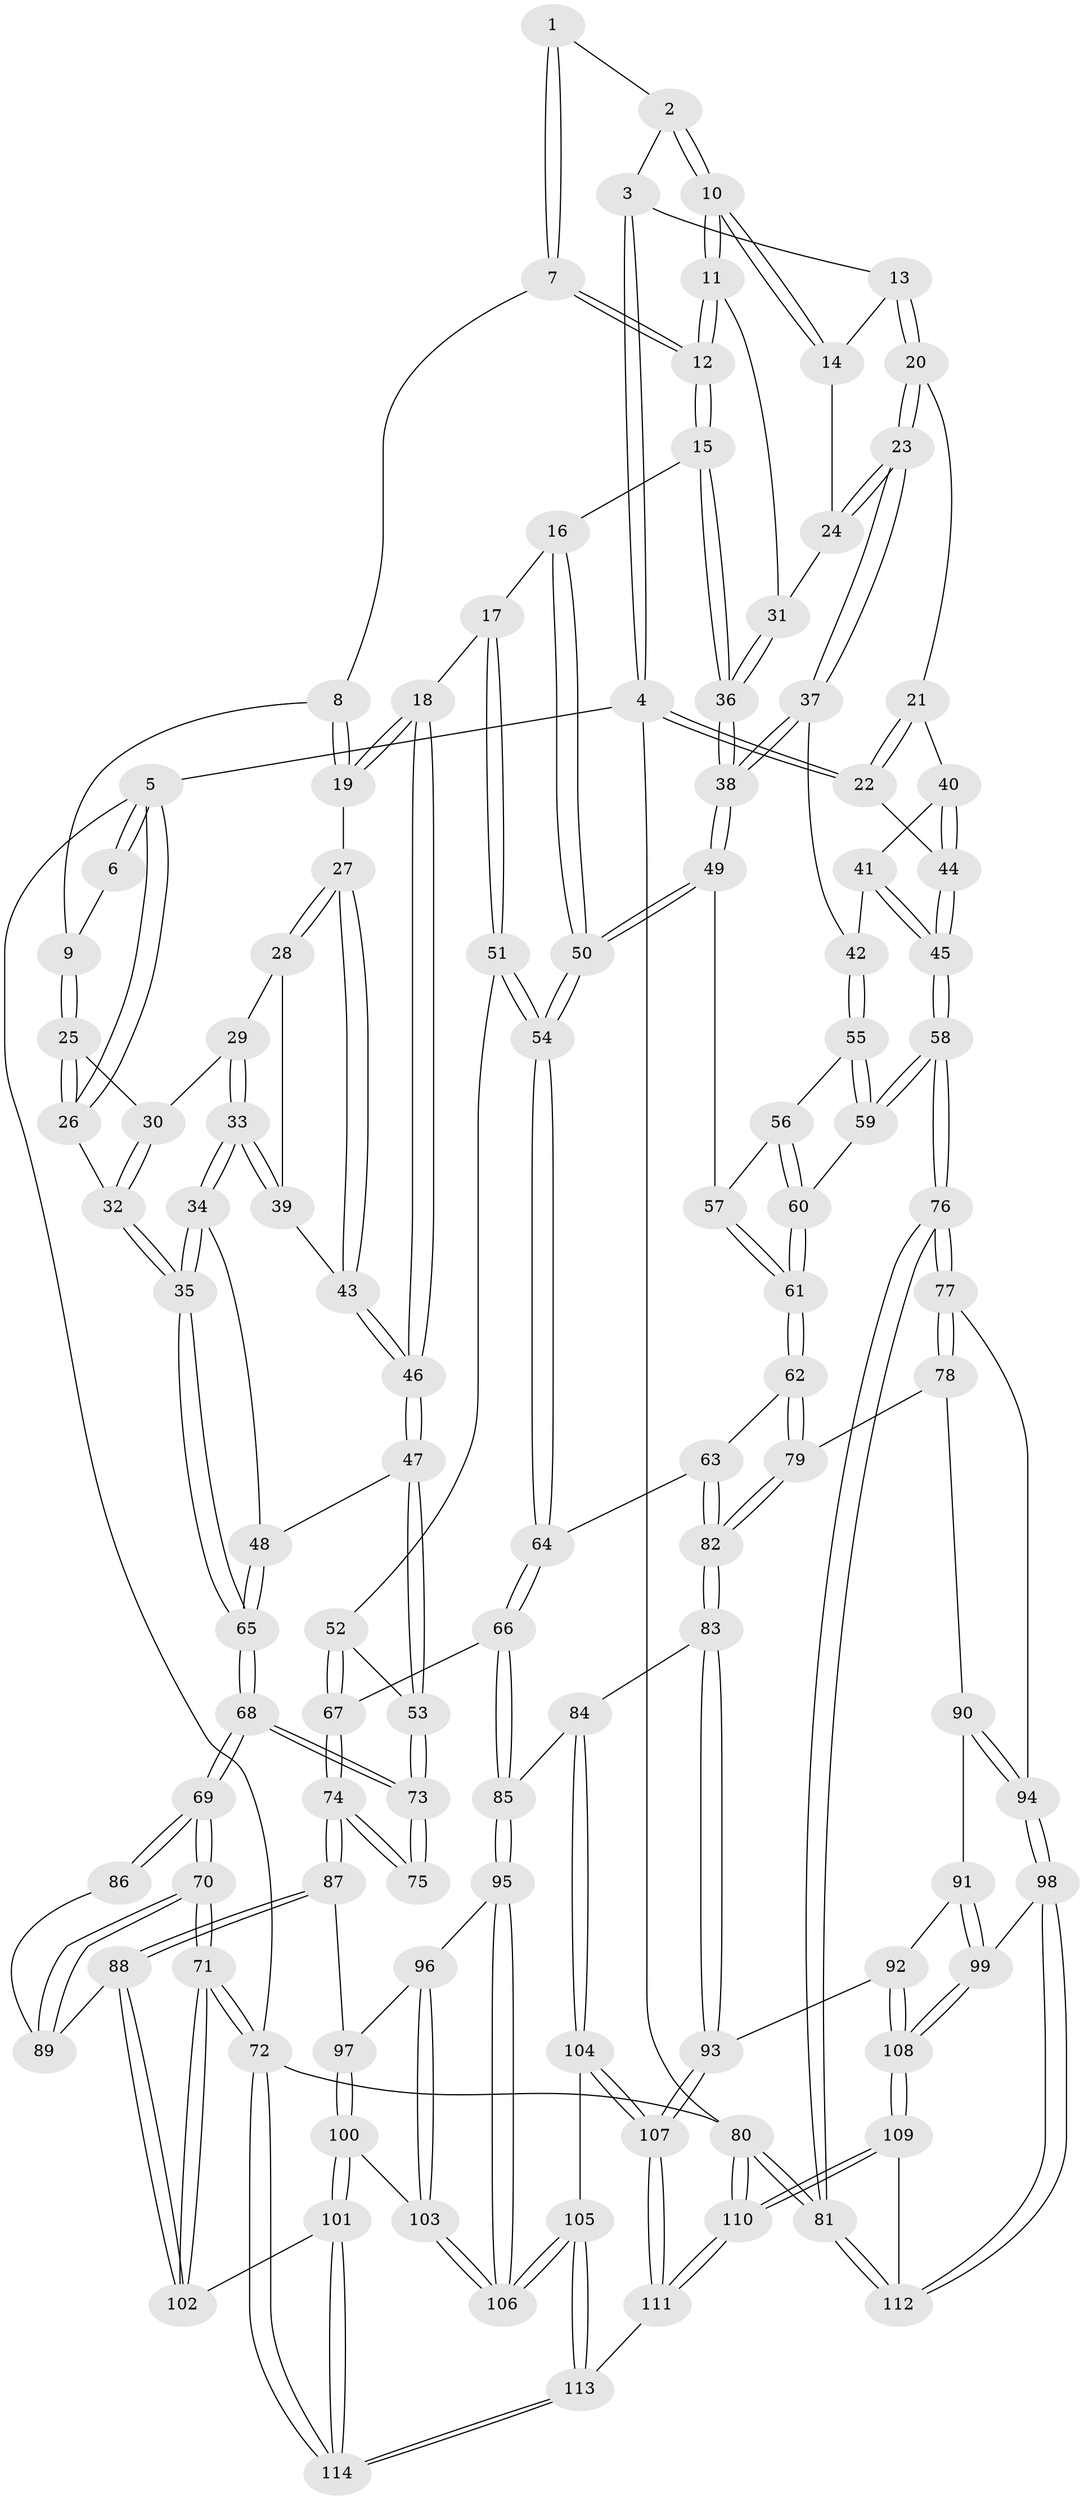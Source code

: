 // coarse degree distribution, {3: 0.11764705882352941, 4: 0.4264705882352941, 6: 0.08823529411764706, 8: 0.014705882352941176, 5: 0.35294117647058826}
// Generated by graph-tools (version 1.1) at 2025/52/02/27/25 19:52:39]
// undirected, 114 vertices, 282 edges
graph export_dot {
graph [start="1"]
  node [color=gray90,style=filled];
  1 [pos="+0.4539826397744985+0"];
  2 [pos="+0.47238337155403476+0"];
  3 [pos="+0.6317704335981811+0"];
  4 [pos="+1+0"];
  5 [pos="+0+0"];
  6 [pos="+0.08679503018635164+0"];
  7 [pos="+0.36573633307221937+0"];
  8 [pos="+0.2980886933915151+0.06354923811304755"];
  9 [pos="+0.15972069754129525+0.09104543212735383"];
  10 [pos="+0.4659399507806585+0.1815605156995234"];
  11 [pos="+0.46524297044133517+0.18586337205470543"];
  12 [pos="+0.4116712827706392+0.22799683549087107"];
  13 [pos="+0.6612810666025142+0"];
  14 [pos="+0.6323586496200476+0.03379889931578275"];
  15 [pos="+0.3868320902125392+0.25746555477763444"];
  16 [pos="+0.3828522314431306+0.2601108679915719"];
  17 [pos="+0.3642044865619395+0.26921088885323136"];
  18 [pos="+0.35893352837829395+0.2670795081958943"];
  19 [pos="+0.3291866983498881+0.25032399137839434"];
  20 [pos="+0.818332452914133+0.10775337297876866"];
  21 [pos="+0.9570703509418416+0.13942748891127174"];
  22 [pos="+1+0.07257232564661736"];
  23 [pos="+0.7423067629459466+0.2476049638901163"];
  24 [pos="+0.618871876052577+0.12863015064608457"];
  25 [pos="+0.14896914858792307+0.10791940917297288"];
  26 [pos="+0+0"];
  27 [pos="+0.281134940916518+0.24838738882032518"];
  28 [pos="+0.21660127765533346+0.21243979633880783"];
  29 [pos="+0.15067751815842528+0.14108456193229857"];
  30 [pos="+0.14896079611175198+0.11010299049457675"];
  31 [pos="+0.5758975743998569+0.19957647295999045"];
  32 [pos="+0+0.26358168523461434"];
  33 [pos="+0.028152468886225124+0.27447171343686283"];
  34 [pos="+0+0.28874094192226857"];
  35 [pos="+0+0.2743059688787255"];
  36 [pos="+0.6173929755764488+0.31480656092610676"];
  37 [pos="+0.7383256243970386+0.27133533258560216"];
  38 [pos="+0.6260665790695739+0.3255123808171513"];
  39 [pos="+0.12514236698839584+0.2883181504313774"];
  40 [pos="+0.8860201363047147+0.28049952960224767"];
  41 [pos="+0.8681174493745153+0.2984063890058868"];
  42 [pos="+0.815669171884128+0.32869158656663805"];
  43 [pos="+0.18771761415314195+0.33282594555620615"];
  44 [pos="+1+0.4207939896534722"];
  45 [pos="+1+0.5002824432528057"];
  46 [pos="+0.178268750157148+0.43413969021910076"];
  47 [pos="+0.17150166816266618+0.4586980686182095"];
  48 [pos="+0.12463888533898905+0.4293750800926443"];
  49 [pos="+0.6144839778341564+0.3742885447918133"];
  50 [pos="+0.5776149382262609+0.4017745062491018"];
  51 [pos="+0.37747717039635337+0.3948597459561063"];
  52 [pos="+0.30209855169441846+0.47402149938278937"];
  53 [pos="+0.1802988233262389+0.4785972557575167"];
  54 [pos="+0.5137911891920309+0.4689640853713343"];
  55 [pos="+0.8165265067666398+0.3337698396587022"];
  56 [pos="+0.7784264237009241+0.3864721788708376"];
  57 [pos="+0.6609481375835529+0.4174384605611882"];
  58 [pos="+1+0.5539526906016298"];
  59 [pos="+0.920777453025285+0.4906517107185903"];
  60 [pos="+0.7471705043036405+0.5202634455429525"];
  61 [pos="+0.7377955804725044+0.5245022411377365"];
  62 [pos="+0.7118083545640578+0.5762885462456875"];
  63 [pos="+0.6470363844432695+0.5858976138596359"];
  64 [pos="+0.5182708093524209+0.5767620727123232"];
  65 [pos="+0+0.5137168535773089"];
  66 [pos="+0.44347564605404355+0.6725528874057447"];
  67 [pos="+0.4100486601810227+0.6722904452254328"];
  68 [pos="+0+0.6328899817728696"];
  69 [pos="+0+0.7080238506154928"];
  70 [pos="+0+0.8337955914022992"];
  71 [pos="+0+1"];
  72 [pos="+0+1"];
  73 [pos="+0.15653934423154156+0.533303698779258"];
  74 [pos="+0.3018688449059047+0.7223800455776458"];
  75 [pos="+0.19848981937634716+0.6415569064732118"];
  76 [pos="+1+0.6787616410627124"];
  77 [pos="+1+0.6886683968258337"];
  78 [pos="+0.8045672159913129+0.7012931383637755"];
  79 [pos="+0.7321756197961844+0.6170886180224091"];
  80 [pos="+1+1"];
  81 [pos="+1+1"];
  82 [pos="+0.6278914864776636+0.7560771637895777"];
  83 [pos="+0.6090094633123923+0.8006628794316208"];
  84 [pos="+0.531991879096009+0.7868585260523877"];
  85 [pos="+0.5293016878151309+0.7855727784918304"];
  86 [pos="+0.1286965926455211+0.6836341914388546"];
  87 [pos="+0.28370125336267565+0.7638620634870829"];
  88 [pos="+0.21681450923571177+0.8109983897634254"];
  89 [pos="+0.1242978754709643+0.7836680823242689"];
  90 [pos="+0.7635970841189164+0.7589511932425412"];
  91 [pos="+0.6933408972733804+0.7952576421087374"];
  92 [pos="+0.6364081676151102+0.8130983385769203"];
  93 [pos="+0.6249514723537515+0.8096875745189862"];
  94 [pos="+0.8279718176085425+0.8738445080206702"];
  95 [pos="+0.44620168596943566+0.8836310914689562"];
  96 [pos="+0.32980149415901466+0.8343152030845978"];
  97 [pos="+0.30229161775958885+0.8035074181699738"];
  98 [pos="+0.8225702982632546+0.8904446144745637"];
  99 [pos="+0.8023051754906652+0.9018202951705833"];
  100 [pos="+0.2970423824999657+0.9389387354538297"];
  101 [pos="+0.23908366449128146+1"];
  102 [pos="+0.19323016041648147+0.8717784211012491"];
  103 [pos="+0.3688670180489626+0.9239079436924483"];
  104 [pos="+0.5349175195766702+0.9302654987188066"];
  105 [pos="+0.42407639994368007+0.9666727520839596"];
  106 [pos="+0.42036055572643377+0.9503198958775051"];
  107 [pos="+0.5811180233803108+1"];
  108 [pos="+0.7261872162923381+0.971769194873563"];
  109 [pos="+0.7085632038489293+1"];
  110 [pos="+0.6732793960119763+1"];
  111 [pos="+0.6246530798606303+1"];
  112 [pos="+0.8824650875757871+0.9405947001706441"];
  113 [pos="+0.4278738960319667+1"];
  114 [pos="+0.21094913057705308+1"];
  1 -- 2;
  1 -- 7;
  1 -- 7;
  2 -- 3;
  2 -- 10;
  2 -- 10;
  3 -- 4;
  3 -- 4;
  3 -- 13;
  4 -- 5;
  4 -- 22;
  4 -- 22;
  4 -- 80;
  5 -- 6;
  5 -- 6;
  5 -- 26;
  5 -- 26;
  5 -- 72;
  6 -- 9;
  7 -- 8;
  7 -- 12;
  7 -- 12;
  8 -- 9;
  8 -- 19;
  8 -- 19;
  9 -- 25;
  9 -- 25;
  10 -- 11;
  10 -- 11;
  10 -- 14;
  10 -- 14;
  11 -- 12;
  11 -- 12;
  11 -- 31;
  12 -- 15;
  12 -- 15;
  13 -- 14;
  13 -- 20;
  13 -- 20;
  14 -- 24;
  15 -- 16;
  15 -- 36;
  15 -- 36;
  16 -- 17;
  16 -- 50;
  16 -- 50;
  17 -- 18;
  17 -- 51;
  17 -- 51;
  18 -- 19;
  18 -- 19;
  18 -- 46;
  18 -- 46;
  19 -- 27;
  20 -- 21;
  20 -- 23;
  20 -- 23;
  21 -- 22;
  21 -- 22;
  21 -- 40;
  22 -- 44;
  23 -- 24;
  23 -- 24;
  23 -- 37;
  23 -- 37;
  24 -- 31;
  25 -- 26;
  25 -- 26;
  25 -- 30;
  26 -- 32;
  27 -- 28;
  27 -- 28;
  27 -- 43;
  27 -- 43;
  28 -- 29;
  28 -- 39;
  29 -- 30;
  29 -- 33;
  29 -- 33;
  30 -- 32;
  30 -- 32;
  31 -- 36;
  31 -- 36;
  32 -- 35;
  32 -- 35;
  33 -- 34;
  33 -- 34;
  33 -- 39;
  33 -- 39;
  34 -- 35;
  34 -- 35;
  34 -- 48;
  35 -- 65;
  35 -- 65;
  36 -- 38;
  36 -- 38;
  37 -- 38;
  37 -- 38;
  37 -- 42;
  38 -- 49;
  38 -- 49;
  39 -- 43;
  40 -- 41;
  40 -- 44;
  40 -- 44;
  41 -- 42;
  41 -- 45;
  41 -- 45;
  42 -- 55;
  42 -- 55;
  43 -- 46;
  43 -- 46;
  44 -- 45;
  44 -- 45;
  45 -- 58;
  45 -- 58;
  46 -- 47;
  46 -- 47;
  47 -- 48;
  47 -- 53;
  47 -- 53;
  48 -- 65;
  48 -- 65;
  49 -- 50;
  49 -- 50;
  49 -- 57;
  50 -- 54;
  50 -- 54;
  51 -- 52;
  51 -- 54;
  51 -- 54;
  52 -- 53;
  52 -- 67;
  52 -- 67;
  53 -- 73;
  53 -- 73;
  54 -- 64;
  54 -- 64;
  55 -- 56;
  55 -- 59;
  55 -- 59;
  56 -- 57;
  56 -- 60;
  56 -- 60;
  57 -- 61;
  57 -- 61;
  58 -- 59;
  58 -- 59;
  58 -- 76;
  58 -- 76;
  59 -- 60;
  60 -- 61;
  60 -- 61;
  61 -- 62;
  61 -- 62;
  62 -- 63;
  62 -- 79;
  62 -- 79;
  63 -- 64;
  63 -- 82;
  63 -- 82;
  64 -- 66;
  64 -- 66;
  65 -- 68;
  65 -- 68;
  66 -- 67;
  66 -- 85;
  66 -- 85;
  67 -- 74;
  67 -- 74;
  68 -- 69;
  68 -- 69;
  68 -- 73;
  68 -- 73;
  69 -- 70;
  69 -- 70;
  69 -- 86;
  69 -- 86;
  70 -- 71;
  70 -- 71;
  70 -- 89;
  70 -- 89;
  71 -- 72;
  71 -- 72;
  71 -- 102;
  71 -- 102;
  72 -- 114;
  72 -- 114;
  72 -- 80;
  73 -- 75;
  73 -- 75;
  74 -- 75;
  74 -- 75;
  74 -- 87;
  74 -- 87;
  76 -- 77;
  76 -- 77;
  76 -- 81;
  76 -- 81;
  77 -- 78;
  77 -- 78;
  77 -- 94;
  78 -- 79;
  78 -- 90;
  79 -- 82;
  79 -- 82;
  80 -- 81;
  80 -- 81;
  80 -- 110;
  80 -- 110;
  81 -- 112;
  81 -- 112;
  82 -- 83;
  82 -- 83;
  83 -- 84;
  83 -- 93;
  83 -- 93;
  84 -- 85;
  84 -- 104;
  84 -- 104;
  85 -- 95;
  85 -- 95;
  86 -- 89;
  87 -- 88;
  87 -- 88;
  87 -- 97;
  88 -- 89;
  88 -- 102;
  88 -- 102;
  90 -- 91;
  90 -- 94;
  90 -- 94;
  91 -- 92;
  91 -- 99;
  91 -- 99;
  92 -- 93;
  92 -- 108;
  92 -- 108;
  93 -- 107;
  93 -- 107;
  94 -- 98;
  94 -- 98;
  95 -- 96;
  95 -- 106;
  95 -- 106;
  96 -- 97;
  96 -- 103;
  96 -- 103;
  97 -- 100;
  97 -- 100;
  98 -- 99;
  98 -- 112;
  98 -- 112;
  99 -- 108;
  99 -- 108;
  100 -- 101;
  100 -- 101;
  100 -- 103;
  101 -- 102;
  101 -- 114;
  101 -- 114;
  103 -- 106;
  103 -- 106;
  104 -- 105;
  104 -- 107;
  104 -- 107;
  105 -- 106;
  105 -- 106;
  105 -- 113;
  105 -- 113;
  107 -- 111;
  107 -- 111;
  108 -- 109;
  108 -- 109;
  109 -- 110;
  109 -- 110;
  109 -- 112;
  110 -- 111;
  110 -- 111;
  111 -- 113;
  113 -- 114;
  113 -- 114;
}
